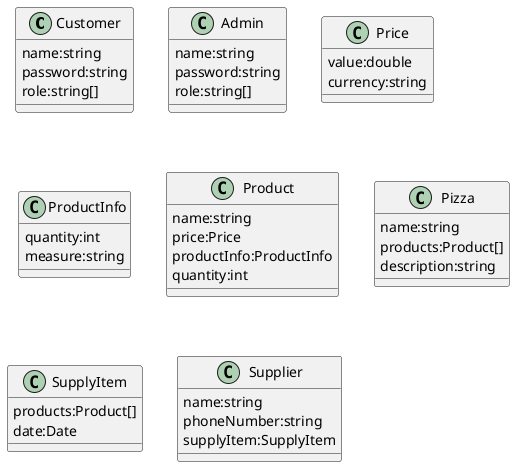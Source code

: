 @startuml
'https://plantuml.com/class-diagram

class Customer{
name:string
password:string
role:string[]
}
class Admin{
name:string
password:string
role:string[]
}
class Price{
value:double
currency:string
}
class ProductInfo{
quantity:int
measure:string
}
class Product{
name:string
price:Price
productInfo:ProductInfo
quantity:int
}
class Pizza{
name:string
products:Product[]
description:string
}
class SupplyItem{
products:Product[]
date:Date
}
class Supplier{
name:string
phoneNumber:string
supplyItem:SupplyItem
}
@enduml